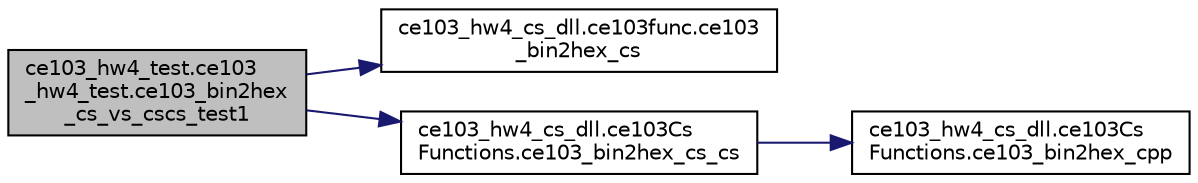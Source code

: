 digraph "ce103_hw4_test.ce103_hw4_test.ce103_bin2hex_cs_vs_cscs_test1"
{
 // INTERACTIVE_SVG=YES
 // LATEX_PDF_SIZE
  edge [fontname="Helvetica",fontsize="10",labelfontname="Helvetica",labelfontsize="10"];
  node [fontname="Helvetica",fontsize="10",shape=record];
  rankdir="LR";
  Node1 [label="ce103_hw4_test.ce103\l_hw4_test.ce103_bin2hex\l_cs_vs_cscs_test1",height=0.2,width=0.4,color="black", fillcolor="grey75", style="filled", fontcolor="black",tooltip=" "];
  Node1 -> Node2 [color="midnightblue",fontsize="10",style="solid",fontname="Helvetica"];
  Node2 [label="ce103_hw4_cs_dll.ce103func.ce103\l_bin2hex_cs",height=0.2,width=0.4,color="black", fillcolor="white", style="filled",URL="$db/db6/a00074.html#a6621871e42b0831fca286b482cc877f6",tooltip=" "];
  Node1 -> Node3 [color="midnightblue",fontsize="10",style="solid",fontname="Helvetica"];
  Node3 [label="ce103_hw4_cs_dll.ce103Cs\lFunctions.ce103_bin2hex_cs_cs",height=0.2,width=0.4,color="black", fillcolor="white", style="filled",URL="$d9/da4/a00078.html#a328666b98b3f282031be3b3be95f6732",tooltip=" "];
  Node3 -> Node4 [color="midnightblue",fontsize="10",style="solid",fontname="Helvetica"];
  Node4 [label="ce103_hw4_cs_dll.ce103Cs\lFunctions.ce103_bin2hex_cpp",height=0.2,width=0.4,color="black", fillcolor="white", style="filled",URL="$d9/da4/a00078.html#a80f6350e48c94295545285726ed6421c",tooltip=" "];
}
